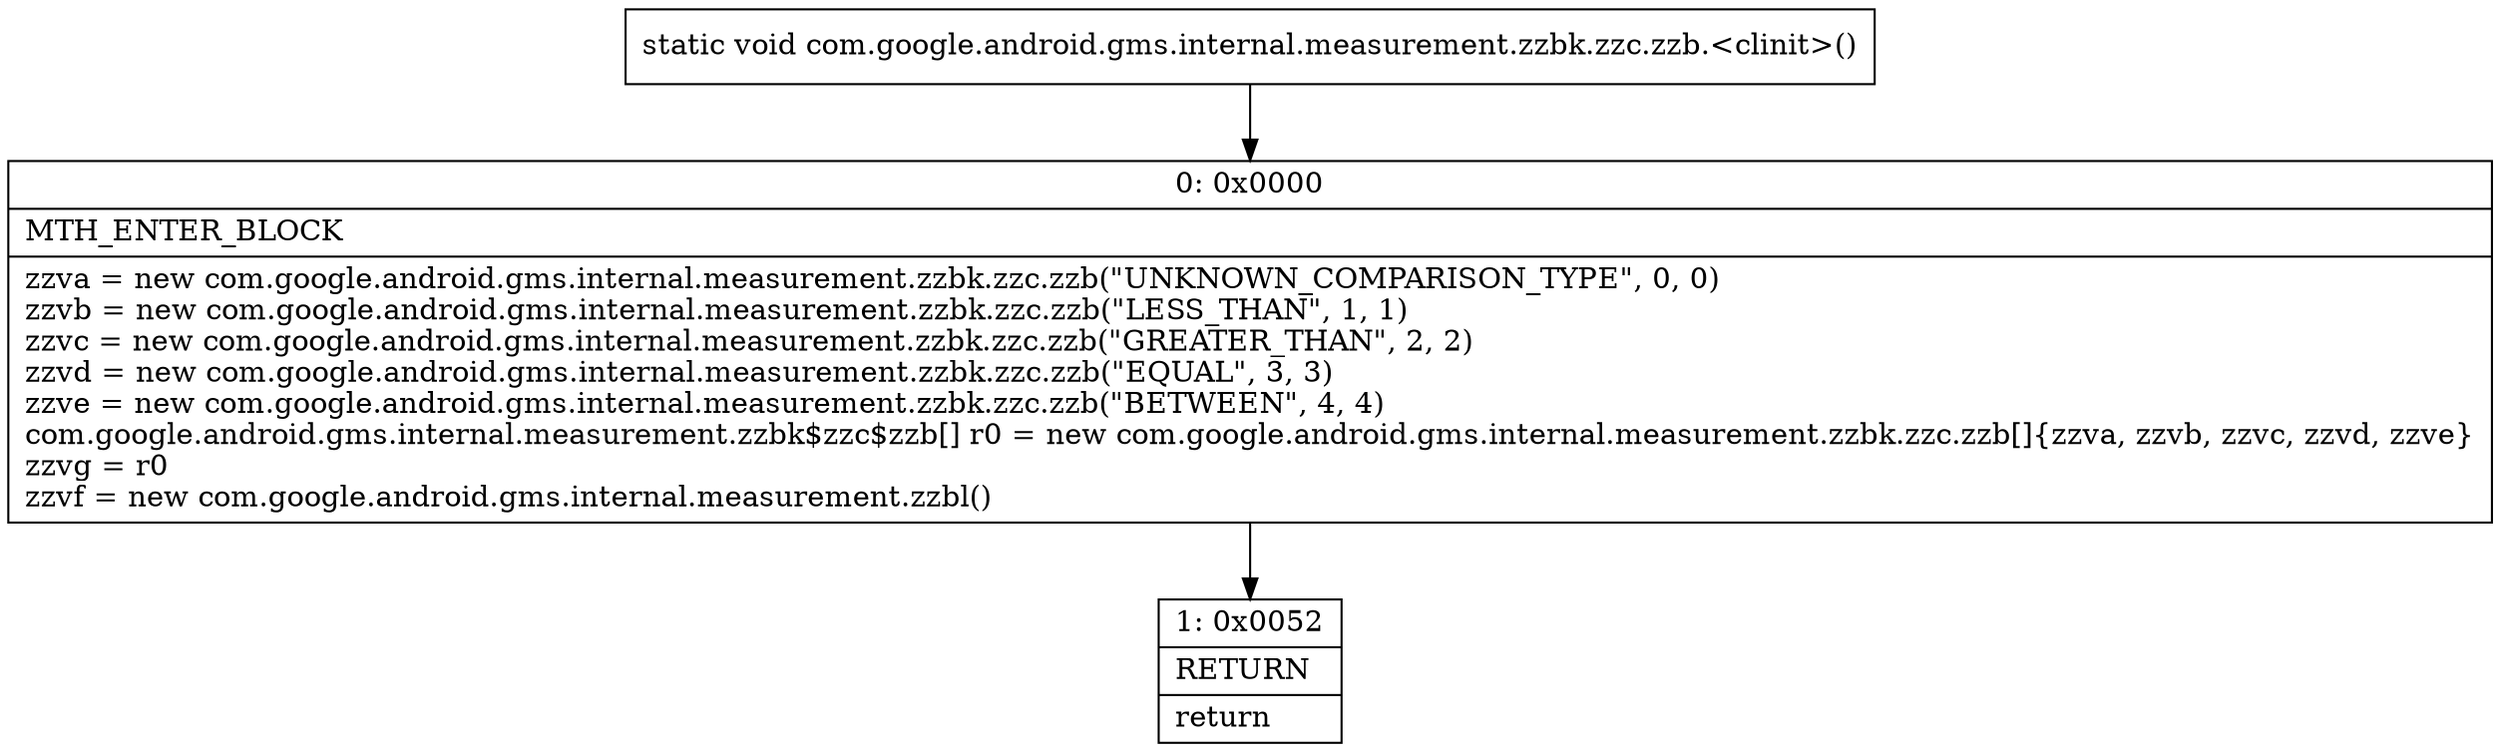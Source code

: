 digraph "CFG forcom.google.android.gms.internal.measurement.zzbk.zzc.zzb.\<clinit\>()V" {
Node_0 [shape=record,label="{0\:\ 0x0000|MTH_ENTER_BLOCK\l|zzva = new com.google.android.gms.internal.measurement.zzbk.zzc.zzb(\"UNKNOWN_COMPARISON_TYPE\", 0, 0)\lzzvb = new com.google.android.gms.internal.measurement.zzbk.zzc.zzb(\"LESS_THAN\", 1, 1)\lzzvc = new com.google.android.gms.internal.measurement.zzbk.zzc.zzb(\"GREATER_THAN\", 2, 2)\lzzvd = new com.google.android.gms.internal.measurement.zzbk.zzc.zzb(\"EQUAL\", 3, 3)\lzzve = new com.google.android.gms.internal.measurement.zzbk.zzc.zzb(\"BETWEEN\", 4, 4)\lcom.google.android.gms.internal.measurement.zzbk$zzc$zzb[] r0 = new com.google.android.gms.internal.measurement.zzbk.zzc.zzb[]\{zzva, zzvb, zzvc, zzvd, zzve\}\lzzvg = r0\lzzvf = new com.google.android.gms.internal.measurement.zzbl()\l}"];
Node_1 [shape=record,label="{1\:\ 0x0052|RETURN\l|return\l}"];
MethodNode[shape=record,label="{static void com.google.android.gms.internal.measurement.zzbk.zzc.zzb.\<clinit\>() }"];
MethodNode -> Node_0;
Node_0 -> Node_1;
}

